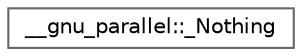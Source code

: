 digraph "Graphical Class Hierarchy"
{
 // LATEX_PDF_SIZE
  bgcolor="transparent";
  edge [fontname=Helvetica,fontsize=10,labelfontname=Helvetica,labelfontsize=10];
  node [fontname=Helvetica,fontsize=10,shape=box,height=0.2,width=0.4];
  rankdir="LR";
  Node0 [id="Node000000",label="__gnu_parallel::_Nothing",height=0.2,width=0.4,color="grey40", fillcolor="white", style="filled",URL="$struct____gnu__parallel_1_1___nothing.html",tooltip="Functor doing nothing."];
}
